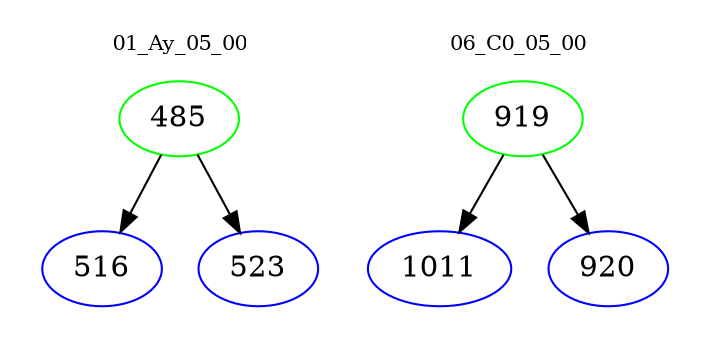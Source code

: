 digraph{
subgraph cluster_0 {
color = white
label = "01_Ay_05_00";
fontsize=10;
T0_485 [label="485", color="green"]
T0_485 -> T0_516 [color="black"]
T0_516 [label="516", color="blue"]
T0_485 -> T0_523 [color="black"]
T0_523 [label="523", color="blue"]
}
subgraph cluster_1 {
color = white
label = "06_C0_05_00";
fontsize=10;
T1_919 [label="919", color="green"]
T1_919 -> T1_1011 [color="black"]
T1_1011 [label="1011", color="blue"]
T1_919 -> T1_920 [color="black"]
T1_920 [label="920", color="blue"]
}
}
